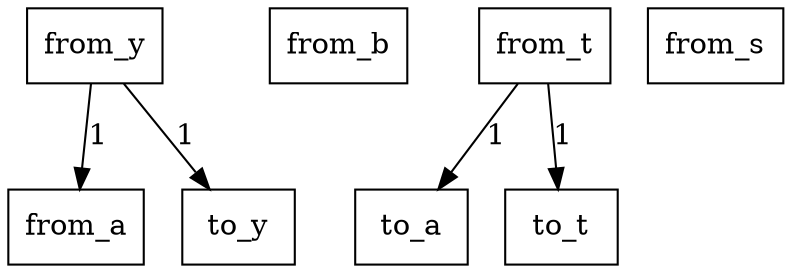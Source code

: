 digraph {
    graph [rankdir=TB
          ,bgcolor=transparent];
    node [shape=box
         ,fillcolor=white
         ,style=filled];
    0 [label=<from_a>];
    1 [label=<from_b>];
    2 [label=<from_t>];
    3 [label=<from_s>];
    4 [label=<from_y>];
    5 [label=<to_a>];
    6 [label=<to_t>];
    7 [label=<to_y>];
    2 -> 5 [label=1];
    2 -> 6 [label=1];
    4 -> 0 [label=1];
    4 -> 7 [label=1];
}